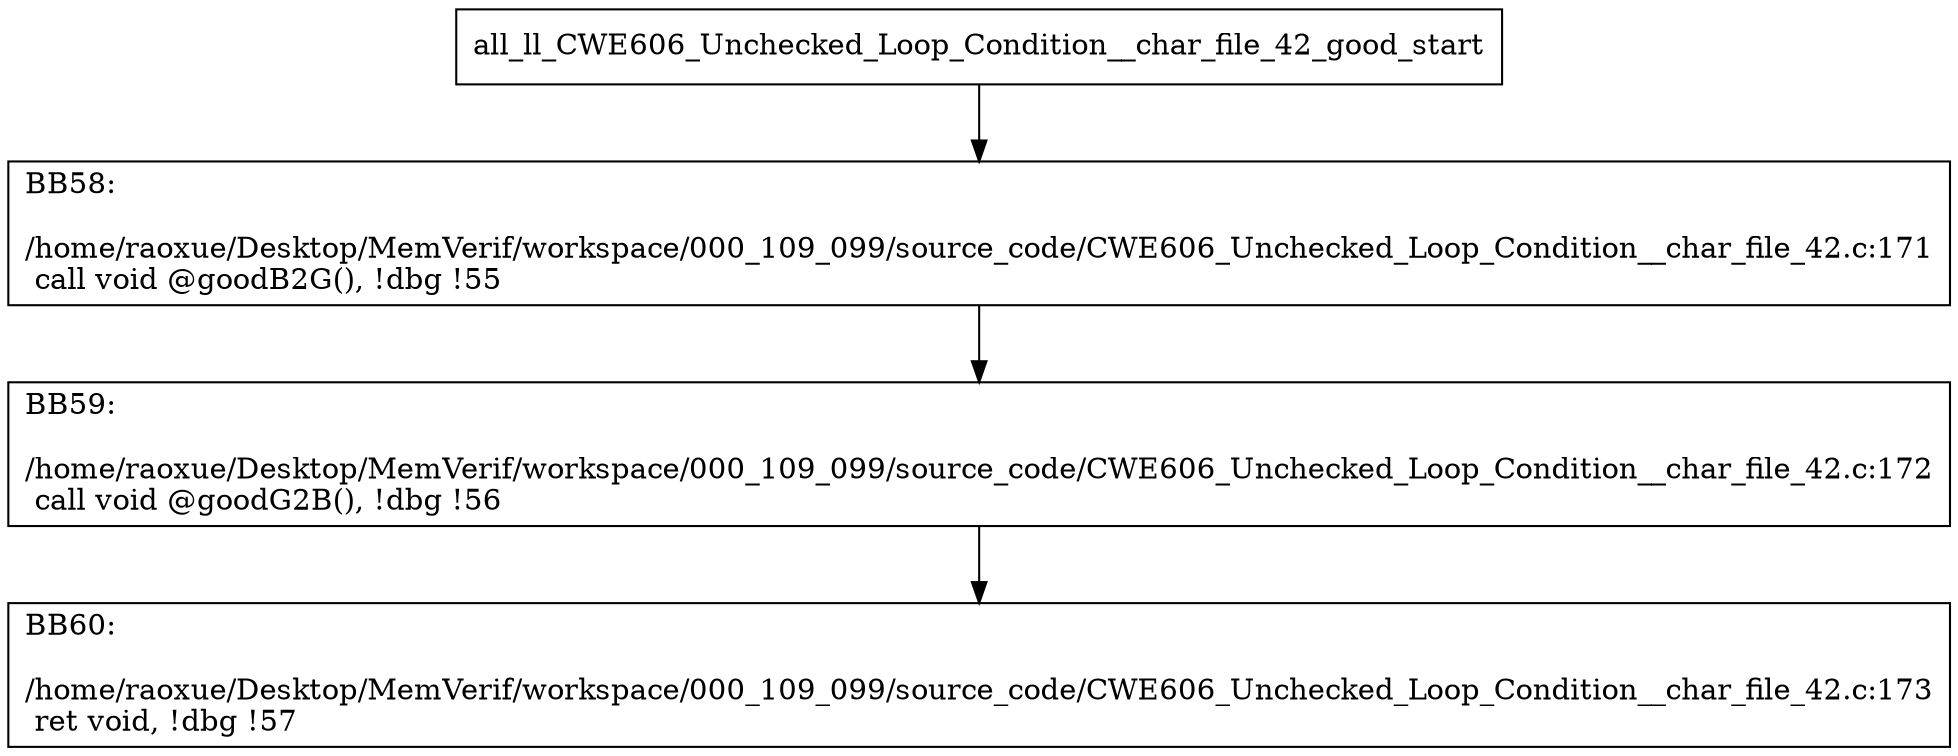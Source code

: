 digraph "CFG for'all_ll_CWE606_Unchecked_Loop_Condition__char_file_42_good' function" {
	BBall_ll_CWE606_Unchecked_Loop_Condition__char_file_42_good_start[shape=record,label="{all_ll_CWE606_Unchecked_Loop_Condition__char_file_42_good_start}"];
	BBall_ll_CWE606_Unchecked_Loop_Condition__char_file_42_good_start-> all_ll_CWE606_Unchecked_Loop_Condition__char_file_42_goodBB58;
	all_ll_CWE606_Unchecked_Loop_Condition__char_file_42_goodBB58 [shape=record, label="{BB58:\l\l/home/raoxue/Desktop/MemVerif/workspace/000_109_099/source_code/CWE606_Unchecked_Loop_Condition__char_file_42.c:171\l
  call void @goodB2G(), !dbg !55\l
}"];
	all_ll_CWE606_Unchecked_Loop_Condition__char_file_42_goodBB58-> all_ll_CWE606_Unchecked_Loop_Condition__char_file_42_goodBB59;
	all_ll_CWE606_Unchecked_Loop_Condition__char_file_42_goodBB59 [shape=record, label="{BB59:\l\l/home/raoxue/Desktop/MemVerif/workspace/000_109_099/source_code/CWE606_Unchecked_Loop_Condition__char_file_42.c:172\l
  call void @goodG2B(), !dbg !56\l
}"];
	all_ll_CWE606_Unchecked_Loop_Condition__char_file_42_goodBB59-> all_ll_CWE606_Unchecked_Loop_Condition__char_file_42_goodBB60;
	all_ll_CWE606_Unchecked_Loop_Condition__char_file_42_goodBB60 [shape=record, label="{BB60:\l\l/home/raoxue/Desktop/MemVerif/workspace/000_109_099/source_code/CWE606_Unchecked_Loop_Condition__char_file_42.c:173\l
  ret void, !dbg !57\l
}"];
}
